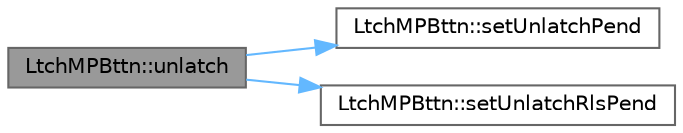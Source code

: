 digraph "LtchMPBttn::unlatch"
{
 // LATEX_PDF_SIZE
  bgcolor="transparent";
  edge [fontname=Helvetica,fontsize=10,labelfontname=Helvetica,labelfontsize=10];
  node [fontname=Helvetica,fontsize=10,shape=box,height=0.2,width=0.4];
  rankdir="LR";
  Node1 [id="Node000001",label="LtchMPBttn::unlatch",height=0.2,width=0.4,color="gray40", fillcolor="grey60", style="filled", fontcolor="black",tooltip="Sets the values of the flags needed to unlatch a latched MPB."];
  Node1 -> Node2 [id="edge1_Node000001_Node000002",color="steelblue1",style="solid",tooltip=" "];
  Node2 [id="Node000002",label="LtchMPBttn::setUnlatchPend",height=0.2,width=0.4,color="grey40", fillcolor="white", style="filled",URL="$class_ltch_m_p_bttn.html#a552d37d773f5ea335abfd0557651800c",tooltip="Sets the value of the \"Valid Unlatch Pending\" attribute."];
  Node1 -> Node3 [id="edge2_Node000001_Node000003",color="steelblue1",style="solid",tooltip=" "];
  Node3 [id="Node000003",label="LtchMPBttn::setUnlatchRlsPend",height=0.2,width=0.4,color="grey40", fillcolor="white", style="filled",URL="$class_ltch_m_p_bttn.html#a94eea105ceb93bcb16a0ae8d973de72d",tooltip="Sets the value of the \"Valid Unlatch Release Pending\" attribute."];
}
